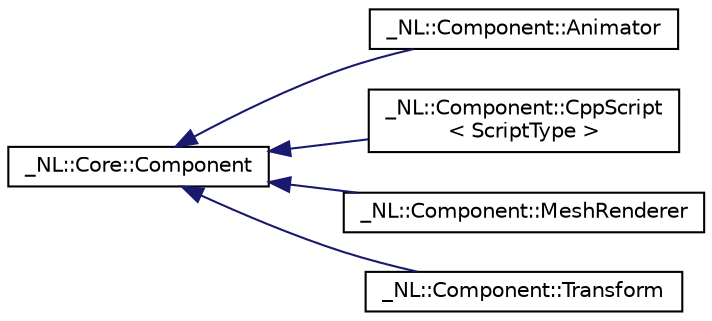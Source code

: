 digraph "Graphical Class Hierarchy"
{
  edge [fontname="Helvetica",fontsize="10",labelfontname="Helvetica",labelfontsize="10"];
  node [fontname="Helvetica",fontsize="10",shape=record];
  rankdir="LR";
  Node0 [label="_NL::Core::Component",height=0.2,width=0.4,color="black", fillcolor="white", style="filled",URL="$class___n_l_1_1_core_1_1_component.html"];
  Node0 -> Node1 [dir="back",color="midnightblue",fontsize="10",style="solid",fontname="Helvetica"];
  Node1 [label="_NL::Component::Animator",height=0.2,width=0.4,color="black", fillcolor="white", style="filled",URL="$class___n_l_1_1_component_1_1_animator.html"];
  Node0 -> Node2 [dir="back",color="midnightblue",fontsize="10",style="solid",fontname="Helvetica"];
  Node2 [label="_NL::Component::CppScript\l\< ScriptType \>",height=0.2,width=0.4,color="black", fillcolor="white", style="filled",URL="$class___n_l_1_1_component_1_1_cpp_script.html"];
  Node0 -> Node3 [dir="back",color="midnightblue",fontsize="10",style="solid",fontname="Helvetica"];
  Node3 [label="_NL::Component::MeshRenderer",height=0.2,width=0.4,color="black", fillcolor="white", style="filled",URL="$class___n_l_1_1_component_1_1_mesh_renderer.html"];
  Node0 -> Node4 [dir="back",color="midnightblue",fontsize="10",style="solid",fontname="Helvetica"];
  Node4 [label="_NL::Component::Transform",height=0.2,width=0.4,color="black", fillcolor="white", style="filled",URL="$class___n_l_1_1_component_1_1_transform.html"];
}
